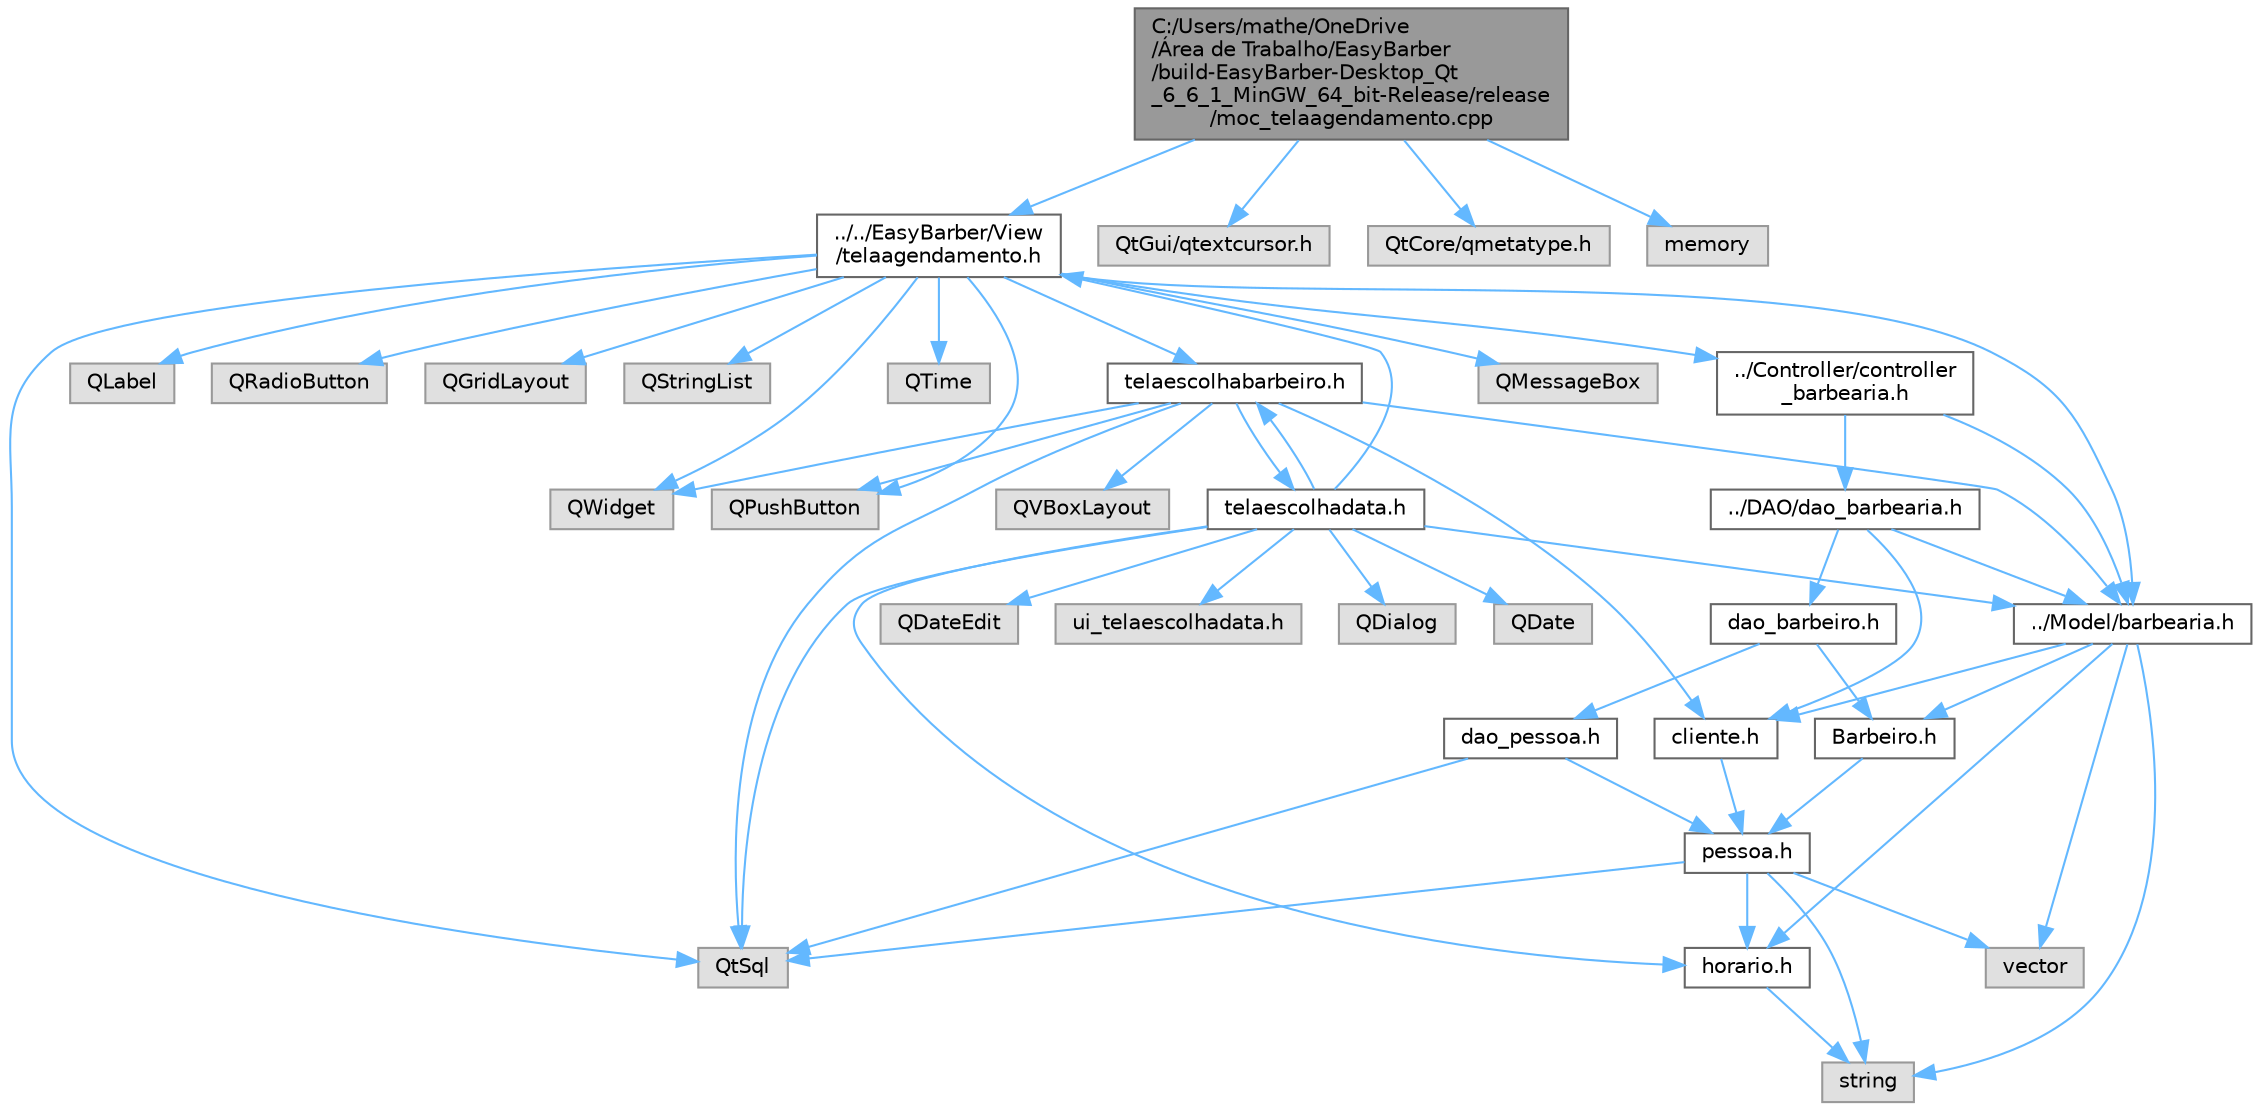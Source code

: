 digraph "C:/Users/mathe/OneDrive/Área de Trabalho/EasyBarber/build-EasyBarber-Desktop_Qt_6_6_1_MinGW_64_bit-Release/release/moc_telaagendamento.cpp"
{
 // LATEX_PDF_SIZE
  bgcolor="transparent";
  edge [fontname=Helvetica,fontsize=10,labelfontname=Helvetica,labelfontsize=10];
  node [fontname=Helvetica,fontsize=10,shape=box,height=0.2,width=0.4];
  Node1 [id="Node000001",label="C:/Users/mathe/OneDrive\l/Área de Trabalho/EasyBarber\l/build-EasyBarber-Desktop_Qt\l_6_6_1_MinGW_64_bit-Release/release\l/moc_telaagendamento.cpp",height=0.2,width=0.4,color="gray40", fillcolor="grey60", style="filled", fontcolor="black",tooltip=" "];
  Node1 -> Node2 [id="edge1_Node000001_Node000002",color="steelblue1",style="solid",tooltip=" "];
  Node2 [id="Node000002",label="../../EasyBarber/View\l/telaagendamento.h",height=0.2,width=0.4,color="grey40", fillcolor="white", style="filled",URL="$telaagendamento_8h.html",tooltip=" "];
  Node2 -> Node3 [id="edge2_Node000002_Node000003",color="steelblue1",style="solid",tooltip=" "];
  Node3 [id="Node000003",label="QWidget",height=0.2,width=0.4,color="grey60", fillcolor="#E0E0E0", style="filled",tooltip=" "];
  Node2 -> Node4 [id="edge3_Node000002_Node000004",color="steelblue1",style="solid",tooltip=" "];
  Node4 [id="Node000004",label="QLabel",height=0.2,width=0.4,color="grey60", fillcolor="#E0E0E0", style="filled",tooltip=" "];
  Node2 -> Node5 [id="edge4_Node000002_Node000005",color="steelblue1",style="solid",tooltip=" "];
  Node5 [id="Node000005",label="QRadioButton",height=0.2,width=0.4,color="grey60", fillcolor="#E0E0E0", style="filled",tooltip=" "];
  Node2 -> Node6 [id="edge5_Node000002_Node000006",color="steelblue1",style="solid",tooltip=" "];
  Node6 [id="Node000006",label="QGridLayout",height=0.2,width=0.4,color="grey60", fillcolor="#E0E0E0", style="filled",tooltip=" "];
  Node2 -> Node7 [id="edge6_Node000002_Node000007",color="steelblue1",style="solid",tooltip=" "];
  Node7 [id="Node000007",label="QStringList",height=0.2,width=0.4,color="grey60", fillcolor="#E0E0E0", style="filled",tooltip=" "];
  Node2 -> Node8 [id="edge7_Node000002_Node000008",color="steelblue1",style="solid",tooltip=" "];
  Node8 [id="Node000008",label="QPushButton",height=0.2,width=0.4,color="grey60", fillcolor="#E0E0E0", style="filled",tooltip=" "];
  Node2 -> Node9 [id="edge8_Node000002_Node000009",color="steelblue1",style="solid",tooltip=" "];
  Node9 [id="Node000009",label="QTime",height=0.2,width=0.4,color="grey60", fillcolor="#E0E0E0", style="filled",tooltip=" "];
  Node2 -> Node10 [id="edge9_Node000002_Node000010",color="steelblue1",style="solid",tooltip=" "];
  Node10 [id="Node000010",label="QtSql",height=0.2,width=0.4,color="grey60", fillcolor="#E0E0E0", style="filled",tooltip=" "];
  Node2 -> Node11 [id="edge10_Node000002_Node000011",color="steelblue1",style="solid",tooltip=" "];
  Node11 [id="Node000011",label="../Model/barbearia.h",height=0.2,width=0.4,color="grey40", fillcolor="white", style="filled",URL="$barbearia_8h.html",tooltip=" "];
  Node11 -> Node12 [id="edge11_Node000011_Node000012",color="steelblue1",style="solid",tooltip=" "];
  Node12 [id="Node000012",label="string",height=0.2,width=0.4,color="grey60", fillcolor="#E0E0E0", style="filled",tooltip=" "];
  Node11 -> Node13 [id="edge12_Node000011_Node000013",color="steelblue1",style="solid",tooltip=" "];
  Node13 [id="Node000013",label="vector",height=0.2,width=0.4,color="grey60", fillcolor="#E0E0E0", style="filled",tooltip=" "];
  Node11 -> Node14 [id="edge13_Node000011_Node000014",color="steelblue1",style="solid",tooltip=" "];
  Node14 [id="Node000014",label="Barbeiro.h",height=0.2,width=0.4,color="grey40", fillcolor="white", style="filled",URL="$_barbeiro_8h.html",tooltip=" "];
  Node14 -> Node15 [id="edge14_Node000014_Node000015",color="steelblue1",style="solid",tooltip=" "];
  Node15 [id="Node000015",label="pessoa.h",height=0.2,width=0.4,color="grey40", fillcolor="white", style="filled",URL="$pessoa_8h.html",tooltip=" "];
  Node15 -> Node10 [id="edge15_Node000015_Node000010",color="steelblue1",style="solid",tooltip=" "];
  Node15 -> Node12 [id="edge16_Node000015_Node000012",color="steelblue1",style="solid",tooltip=" "];
  Node15 -> Node13 [id="edge17_Node000015_Node000013",color="steelblue1",style="solid",tooltip=" "];
  Node15 -> Node16 [id="edge18_Node000015_Node000016",color="steelblue1",style="solid",tooltip=" "];
  Node16 [id="Node000016",label="horario.h",height=0.2,width=0.4,color="grey40", fillcolor="white", style="filled",URL="$_horario_8h.html",tooltip=" "];
  Node16 -> Node12 [id="edge19_Node000016_Node000012",color="steelblue1",style="solid",tooltip=" "];
  Node11 -> Node17 [id="edge20_Node000011_Node000017",color="steelblue1",style="solid",tooltip=" "];
  Node17 [id="Node000017",label="cliente.h",height=0.2,width=0.4,color="grey40", fillcolor="white", style="filled",URL="$_cliente_8h.html",tooltip=" "];
  Node17 -> Node15 [id="edge21_Node000017_Node000015",color="steelblue1",style="solid",tooltip=" "];
  Node11 -> Node16 [id="edge22_Node000011_Node000016",color="steelblue1",style="solid",tooltip=" "];
  Node2 -> Node18 [id="edge23_Node000002_Node000018",color="steelblue1",style="solid",tooltip=" "];
  Node18 [id="Node000018",label="telaescolhabarbeiro.h",height=0.2,width=0.4,color="grey40", fillcolor="white", style="filled",URL="$telaescolhabarbeiro_8h.html",tooltip=" "];
  Node18 -> Node3 [id="edge24_Node000018_Node000003",color="steelblue1",style="solid",tooltip=" "];
  Node18 -> Node19 [id="edge25_Node000018_Node000019",color="steelblue1",style="solid",tooltip=" "];
  Node19 [id="Node000019",label="QVBoxLayout",height=0.2,width=0.4,color="grey60", fillcolor="#E0E0E0", style="filled",tooltip=" "];
  Node18 -> Node8 [id="edge26_Node000018_Node000008",color="steelblue1",style="solid",tooltip=" "];
  Node18 -> Node10 [id="edge27_Node000018_Node000010",color="steelblue1",style="solid",tooltip=" "];
  Node18 -> Node11 [id="edge28_Node000018_Node000011",color="steelblue1",style="solid",tooltip=" "];
  Node18 -> Node17 [id="edge29_Node000018_Node000017",color="steelblue1",style="solid",tooltip=" "];
  Node18 -> Node20 [id="edge30_Node000018_Node000020",color="steelblue1",style="solid",tooltip=" "];
  Node20 [id="Node000020",label="telaescolhadata.h",height=0.2,width=0.4,color="grey40", fillcolor="white", style="filled",URL="$telaescolhadata_8h.html",tooltip=" "];
  Node20 -> Node11 [id="edge31_Node000020_Node000011",color="steelblue1",style="solid",tooltip=" "];
  Node20 -> Node21 [id="edge32_Node000020_Node000021",color="steelblue1",style="solid",tooltip=" "];
  Node21 [id="Node000021",label="QDialog",height=0.2,width=0.4,color="grey60", fillcolor="#E0E0E0", style="filled",tooltip=" "];
  Node20 -> Node22 [id="edge33_Node000020_Node000022",color="steelblue1",style="solid",tooltip=" "];
  Node22 [id="Node000022",label="QDate",height=0.2,width=0.4,color="grey60", fillcolor="#E0E0E0", style="filled",tooltip=" "];
  Node20 -> Node23 [id="edge34_Node000020_Node000023",color="steelblue1",style="solid",tooltip=" "];
  Node23 [id="Node000023",label="QDateEdit",height=0.2,width=0.4,color="grey60", fillcolor="#E0E0E0", style="filled",tooltip=" "];
  Node20 -> Node10 [id="edge35_Node000020_Node000010",color="steelblue1",style="solid",tooltip=" "];
  Node20 -> Node24 [id="edge36_Node000020_Node000024",color="steelblue1",style="solid",tooltip=" "];
  Node24 [id="Node000024",label="ui_telaescolhadata.h",height=0.2,width=0.4,color="grey60", fillcolor="#E0E0E0", style="filled",tooltip=" "];
  Node20 -> Node16 [id="edge37_Node000020_Node000016",color="steelblue1",style="solid",tooltip=" "];
  Node20 -> Node18 [id="edge38_Node000020_Node000018",color="steelblue1",style="solid",tooltip=" "];
  Node20 -> Node2 [id="edge39_Node000020_Node000002",color="steelblue1",style="solid",tooltip=" "];
  Node2 -> Node25 [id="edge40_Node000002_Node000025",color="steelblue1",style="solid",tooltip=" "];
  Node25 [id="Node000025",label="QMessageBox",height=0.2,width=0.4,color="grey60", fillcolor="#E0E0E0", style="filled",tooltip=" "];
  Node2 -> Node26 [id="edge41_Node000002_Node000026",color="steelblue1",style="solid",tooltip=" "];
  Node26 [id="Node000026",label="../Controller/controller\l_barbearia.h",height=0.2,width=0.4,color="grey40", fillcolor="white", style="filled",URL="$controller__barbearia_8h.html",tooltip=" "];
  Node26 -> Node11 [id="edge42_Node000026_Node000011",color="steelblue1",style="solid",tooltip=" "];
  Node26 -> Node27 [id="edge43_Node000026_Node000027",color="steelblue1",style="solid",tooltip=" "];
  Node27 [id="Node000027",label="../DAO/dao_barbearia.h",height=0.2,width=0.4,color="grey40", fillcolor="white", style="filled",URL="$dao__barbearia_8h.html",tooltip=" "];
  Node27 -> Node17 [id="edge44_Node000027_Node000017",color="steelblue1",style="solid",tooltip=" "];
  Node27 -> Node11 [id="edge45_Node000027_Node000011",color="steelblue1",style="solid",tooltip=" "];
  Node27 -> Node28 [id="edge46_Node000027_Node000028",color="steelblue1",style="solid",tooltip=" "];
  Node28 [id="Node000028",label="dao_barbeiro.h",height=0.2,width=0.4,color="grey40", fillcolor="white", style="filled",URL="$dao__barbeiro_8h.html",tooltip=" "];
  Node28 -> Node29 [id="edge47_Node000028_Node000029",color="steelblue1",style="solid",tooltip=" "];
  Node29 [id="Node000029",label="dao_pessoa.h",height=0.2,width=0.4,color="grey40", fillcolor="white", style="filled",URL="$dao__pessoa_8h.html",tooltip=" "];
  Node29 -> Node10 [id="edge48_Node000029_Node000010",color="steelblue1",style="solid",tooltip=" "];
  Node29 -> Node15 [id="edge49_Node000029_Node000015",color="steelblue1",style="solid",tooltip=" "];
  Node28 -> Node14 [id="edge50_Node000028_Node000014",color="steelblue1",style="solid",tooltip=" "];
  Node1 -> Node30 [id="edge51_Node000001_Node000030",color="steelblue1",style="solid",tooltip=" "];
  Node30 [id="Node000030",label="QtGui/qtextcursor.h",height=0.2,width=0.4,color="grey60", fillcolor="#E0E0E0", style="filled",tooltip=" "];
  Node1 -> Node31 [id="edge52_Node000001_Node000031",color="steelblue1",style="solid",tooltip=" "];
  Node31 [id="Node000031",label="QtCore/qmetatype.h",height=0.2,width=0.4,color="grey60", fillcolor="#E0E0E0", style="filled",tooltip=" "];
  Node1 -> Node32 [id="edge53_Node000001_Node000032",color="steelblue1",style="solid",tooltip=" "];
  Node32 [id="Node000032",label="memory",height=0.2,width=0.4,color="grey60", fillcolor="#E0E0E0", style="filled",tooltip=" "];
}
